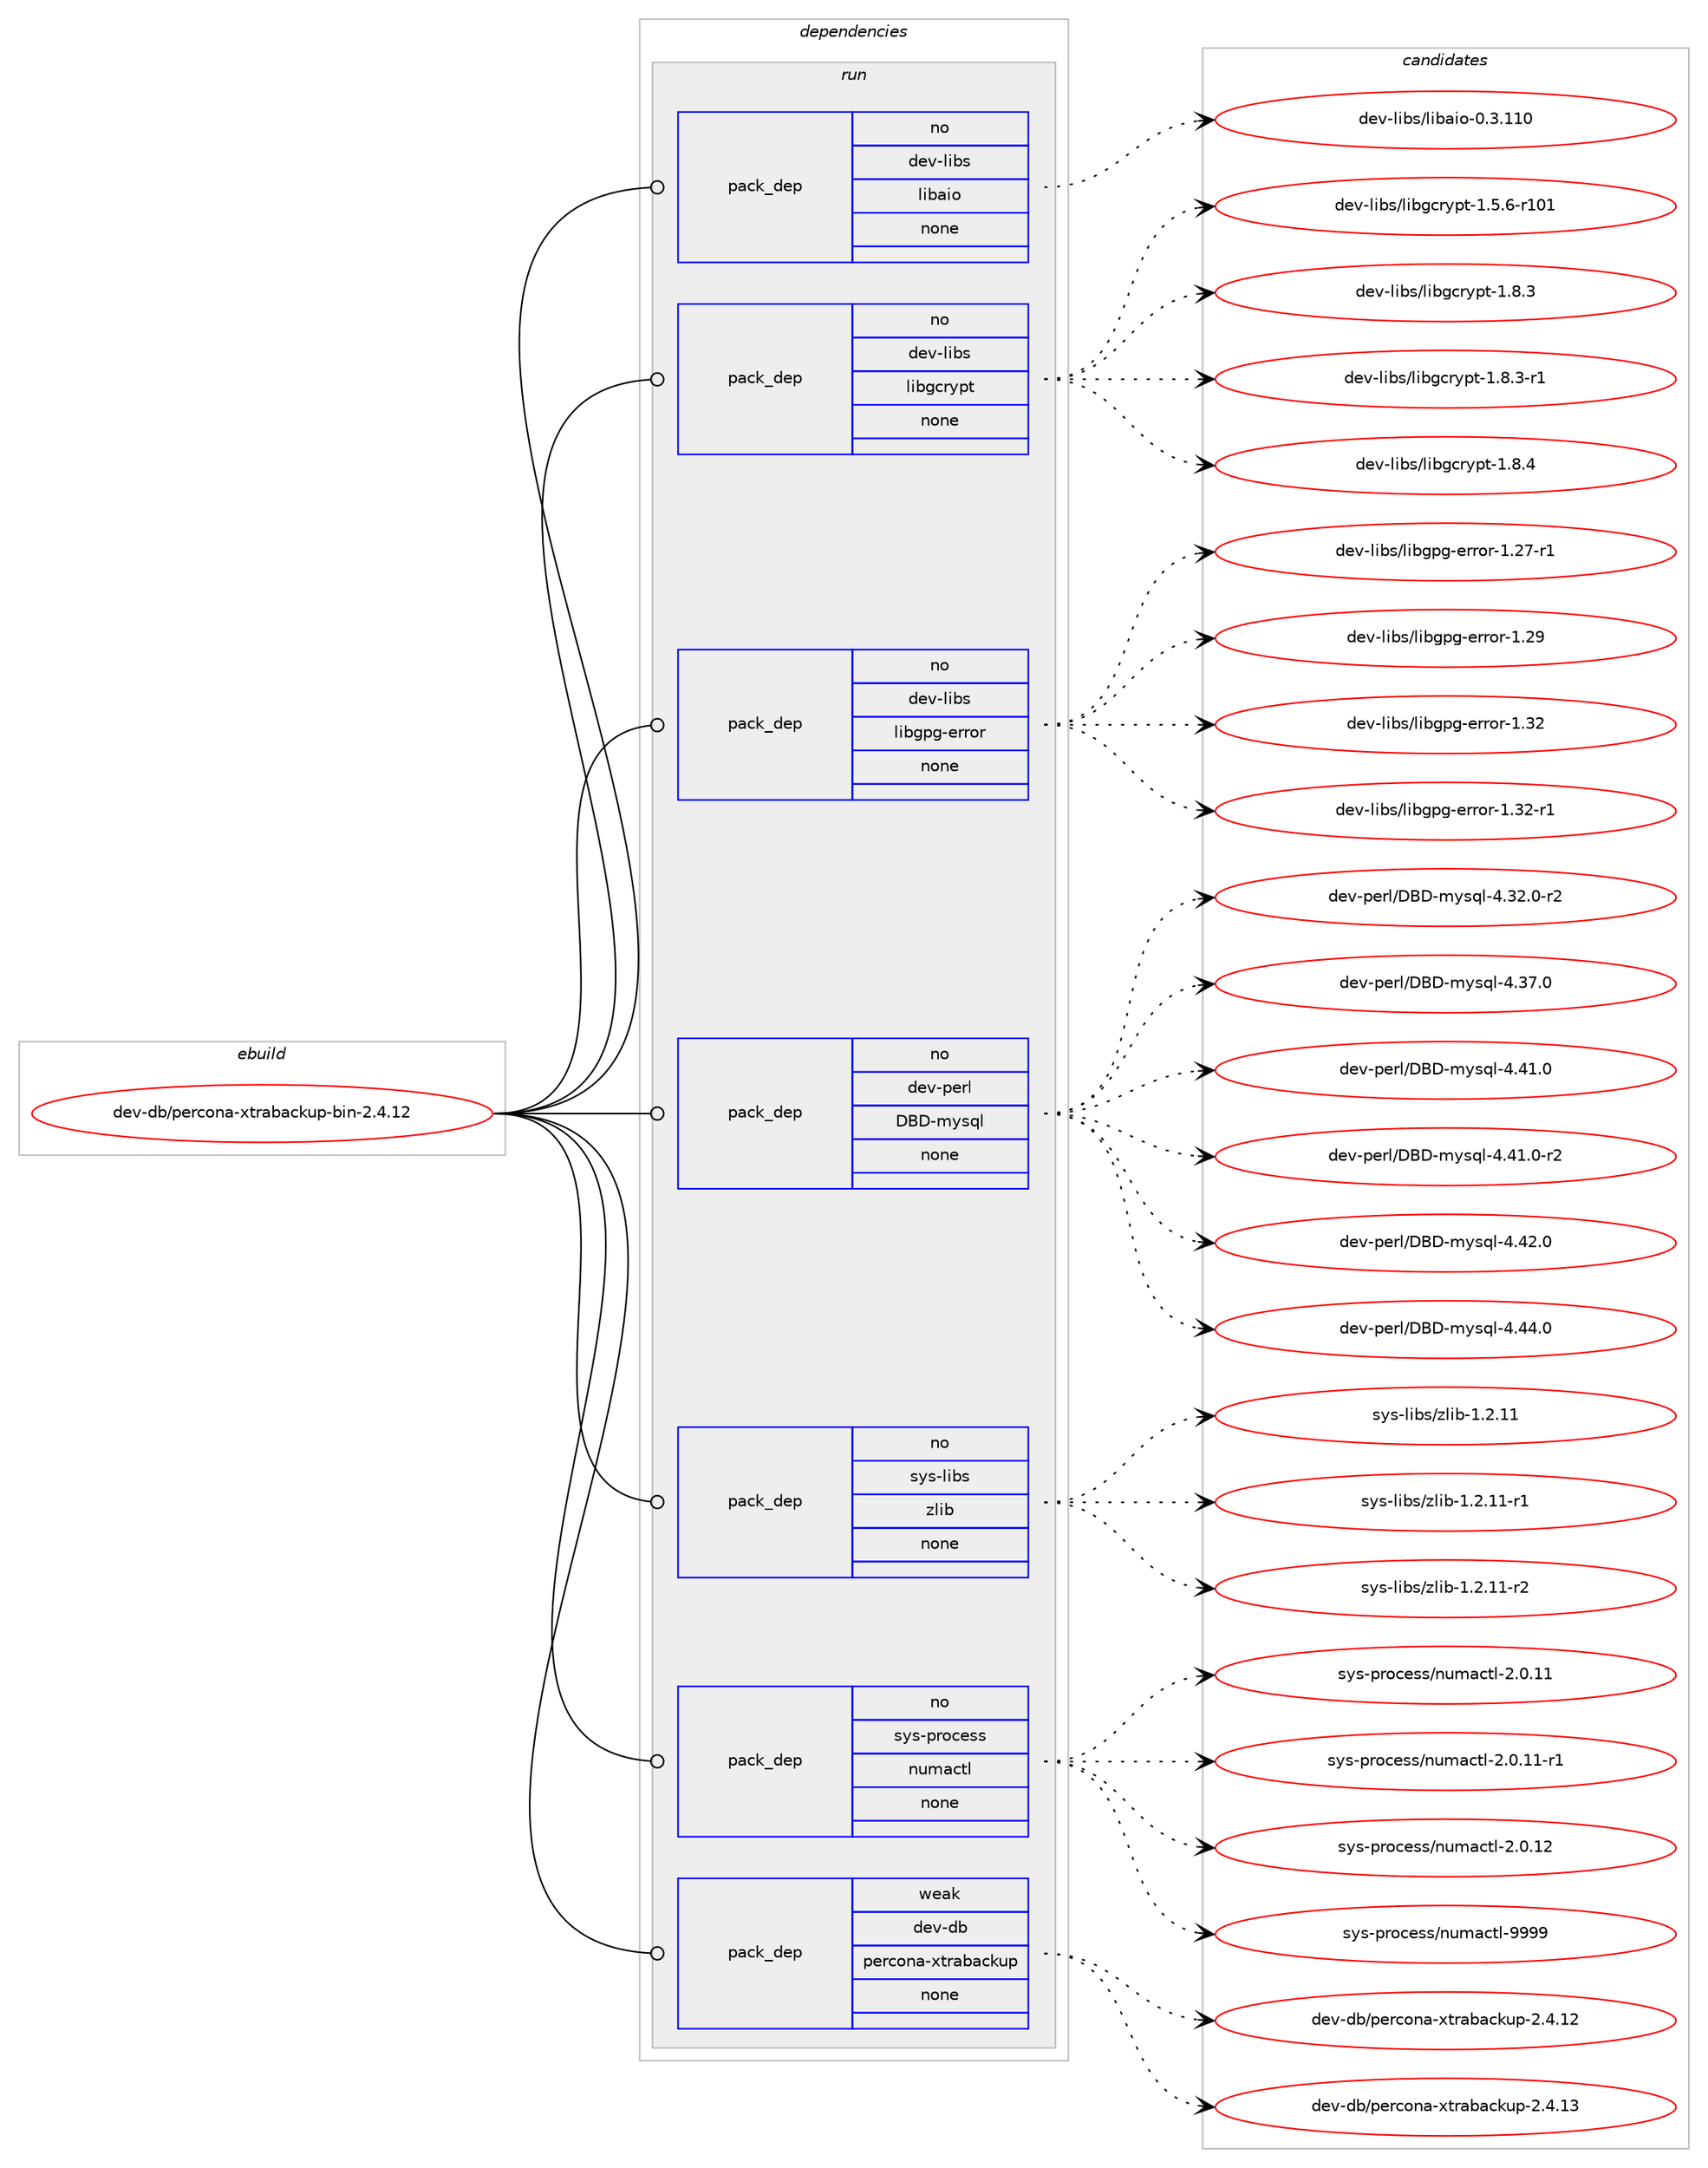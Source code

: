 digraph prolog {

# *************
# Graph options
# *************

newrank=true;
concentrate=true;
compound=true;
graph [rankdir=LR,fontname=Helvetica,fontsize=10,ranksep=1.5];#, ranksep=2.5, nodesep=0.2];
edge  [arrowhead=vee];
node  [fontname=Helvetica,fontsize=10];

# **********
# The ebuild
# **********

subgraph cluster_leftcol {
color=gray;
rank=same;
label=<<i>ebuild</i>>;
id [label="dev-db/percona-xtrabackup-bin-2.4.12", color=red, width=4, href="../dev-db/percona-xtrabackup-bin-2.4.12.svg"];
}

# ****************
# The dependencies
# ****************

subgraph cluster_midcol {
color=gray;
label=<<i>dependencies</i>>;
subgraph cluster_compile {
fillcolor="#eeeeee";
style=filled;
label=<<i>compile</i>>;
}
subgraph cluster_compileandrun {
fillcolor="#eeeeee";
style=filled;
label=<<i>compile and run</i>>;
}
subgraph cluster_run {
fillcolor="#eeeeee";
style=filled;
label=<<i>run</i>>;
subgraph pack942770 {
dependency1321239 [label=<<TABLE BORDER="0" CELLBORDER="1" CELLSPACING="0" CELLPADDING="4" WIDTH="220"><TR><TD ROWSPAN="6" CELLPADDING="30">pack_dep</TD></TR><TR><TD WIDTH="110">no</TD></TR><TR><TD>dev-libs</TD></TR><TR><TD>libaio</TD></TR><TR><TD>none</TD></TR><TR><TD></TD></TR></TABLE>>, shape=none, color=blue];
}
id:e -> dependency1321239:w [weight=20,style="solid",arrowhead="odot"];
subgraph pack942771 {
dependency1321240 [label=<<TABLE BORDER="0" CELLBORDER="1" CELLSPACING="0" CELLPADDING="4" WIDTH="220"><TR><TD ROWSPAN="6" CELLPADDING="30">pack_dep</TD></TR><TR><TD WIDTH="110">no</TD></TR><TR><TD>dev-libs</TD></TR><TR><TD>libgcrypt</TD></TR><TR><TD>none</TD></TR><TR><TD></TD></TR></TABLE>>, shape=none, color=blue];
}
id:e -> dependency1321240:w [weight=20,style="solid",arrowhead="odot"];
subgraph pack942772 {
dependency1321241 [label=<<TABLE BORDER="0" CELLBORDER="1" CELLSPACING="0" CELLPADDING="4" WIDTH="220"><TR><TD ROWSPAN="6" CELLPADDING="30">pack_dep</TD></TR><TR><TD WIDTH="110">no</TD></TR><TR><TD>dev-libs</TD></TR><TR><TD>libgpg-error</TD></TR><TR><TD>none</TD></TR><TR><TD></TD></TR></TABLE>>, shape=none, color=blue];
}
id:e -> dependency1321241:w [weight=20,style="solid",arrowhead="odot"];
subgraph pack942773 {
dependency1321242 [label=<<TABLE BORDER="0" CELLBORDER="1" CELLSPACING="0" CELLPADDING="4" WIDTH="220"><TR><TD ROWSPAN="6" CELLPADDING="30">pack_dep</TD></TR><TR><TD WIDTH="110">no</TD></TR><TR><TD>dev-perl</TD></TR><TR><TD>DBD-mysql</TD></TR><TR><TD>none</TD></TR><TR><TD></TD></TR></TABLE>>, shape=none, color=blue];
}
id:e -> dependency1321242:w [weight=20,style="solid",arrowhead="odot"];
subgraph pack942774 {
dependency1321243 [label=<<TABLE BORDER="0" CELLBORDER="1" CELLSPACING="0" CELLPADDING="4" WIDTH="220"><TR><TD ROWSPAN="6" CELLPADDING="30">pack_dep</TD></TR><TR><TD WIDTH="110">no</TD></TR><TR><TD>sys-libs</TD></TR><TR><TD>zlib</TD></TR><TR><TD>none</TD></TR><TR><TD></TD></TR></TABLE>>, shape=none, color=blue];
}
id:e -> dependency1321243:w [weight=20,style="solid",arrowhead="odot"];
subgraph pack942775 {
dependency1321244 [label=<<TABLE BORDER="0" CELLBORDER="1" CELLSPACING="0" CELLPADDING="4" WIDTH="220"><TR><TD ROWSPAN="6" CELLPADDING="30">pack_dep</TD></TR><TR><TD WIDTH="110">no</TD></TR><TR><TD>sys-process</TD></TR><TR><TD>numactl</TD></TR><TR><TD>none</TD></TR><TR><TD></TD></TR></TABLE>>, shape=none, color=blue];
}
id:e -> dependency1321244:w [weight=20,style="solid",arrowhead="odot"];
subgraph pack942776 {
dependency1321245 [label=<<TABLE BORDER="0" CELLBORDER="1" CELLSPACING="0" CELLPADDING="4" WIDTH="220"><TR><TD ROWSPAN="6" CELLPADDING="30">pack_dep</TD></TR><TR><TD WIDTH="110">weak</TD></TR><TR><TD>dev-db</TD></TR><TR><TD>percona-xtrabackup</TD></TR><TR><TD>none</TD></TR><TR><TD></TD></TR></TABLE>>, shape=none, color=blue];
}
id:e -> dependency1321245:w [weight=20,style="solid",arrowhead="odot"];
}
}

# **************
# The candidates
# **************

subgraph cluster_choices {
rank=same;
color=gray;
label=<<i>candidates</i>>;

subgraph choice942770 {
color=black;
nodesep=1;
choice10010111845108105981154710810598971051114548465146494948 [label="dev-libs/libaio-0.3.110", color=red, width=4,href="../dev-libs/libaio-0.3.110.svg"];
dependency1321239:e -> choice10010111845108105981154710810598971051114548465146494948:w [style=dotted,weight="100"];
}
subgraph choice942771 {
color=black;
nodesep=1;
choice100101118451081059811547108105981039911412111211645494653465445114494849 [label="dev-libs/libgcrypt-1.5.6-r101", color=red, width=4,href="../dev-libs/libgcrypt-1.5.6-r101.svg"];
choice1001011184510810598115471081059810399114121112116454946564651 [label="dev-libs/libgcrypt-1.8.3", color=red, width=4,href="../dev-libs/libgcrypt-1.8.3.svg"];
choice10010111845108105981154710810598103991141211121164549465646514511449 [label="dev-libs/libgcrypt-1.8.3-r1", color=red, width=4,href="../dev-libs/libgcrypt-1.8.3-r1.svg"];
choice1001011184510810598115471081059810399114121112116454946564652 [label="dev-libs/libgcrypt-1.8.4", color=red, width=4,href="../dev-libs/libgcrypt-1.8.4.svg"];
dependency1321240:e -> choice100101118451081059811547108105981039911412111211645494653465445114494849:w [style=dotted,weight="100"];
dependency1321240:e -> choice1001011184510810598115471081059810399114121112116454946564651:w [style=dotted,weight="100"];
dependency1321240:e -> choice10010111845108105981154710810598103991141211121164549465646514511449:w [style=dotted,weight="100"];
dependency1321240:e -> choice1001011184510810598115471081059810399114121112116454946564652:w [style=dotted,weight="100"];
}
subgraph choice942772 {
color=black;
nodesep=1;
choice100101118451081059811547108105981031121034510111411411111445494650554511449 [label="dev-libs/libgpg-error-1.27-r1", color=red, width=4,href="../dev-libs/libgpg-error-1.27-r1.svg"];
choice10010111845108105981154710810598103112103451011141141111144549465057 [label="dev-libs/libgpg-error-1.29", color=red, width=4,href="../dev-libs/libgpg-error-1.29.svg"];
choice10010111845108105981154710810598103112103451011141141111144549465150 [label="dev-libs/libgpg-error-1.32", color=red, width=4,href="../dev-libs/libgpg-error-1.32.svg"];
choice100101118451081059811547108105981031121034510111411411111445494651504511449 [label="dev-libs/libgpg-error-1.32-r1", color=red, width=4,href="../dev-libs/libgpg-error-1.32-r1.svg"];
dependency1321241:e -> choice100101118451081059811547108105981031121034510111411411111445494650554511449:w [style=dotted,weight="100"];
dependency1321241:e -> choice10010111845108105981154710810598103112103451011141141111144549465057:w [style=dotted,weight="100"];
dependency1321241:e -> choice10010111845108105981154710810598103112103451011141141111144549465150:w [style=dotted,weight="100"];
dependency1321241:e -> choice100101118451081059811547108105981031121034510111411411111445494651504511449:w [style=dotted,weight="100"];
}
subgraph choice942773 {
color=black;
nodesep=1;
choice100101118451121011141084768666845109121115113108455246515046484511450 [label="dev-perl/DBD-mysql-4.32.0-r2", color=red, width=4,href="../dev-perl/DBD-mysql-4.32.0-r2.svg"];
choice10010111845112101114108476866684510912111511310845524651554648 [label="dev-perl/DBD-mysql-4.37.0", color=red, width=4,href="../dev-perl/DBD-mysql-4.37.0.svg"];
choice10010111845112101114108476866684510912111511310845524652494648 [label="dev-perl/DBD-mysql-4.41.0", color=red, width=4,href="../dev-perl/DBD-mysql-4.41.0.svg"];
choice100101118451121011141084768666845109121115113108455246524946484511450 [label="dev-perl/DBD-mysql-4.41.0-r2", color=red, width=4,href="../dev-perl/DBD-mysql-4.41.0-r2.svg"];
choice10010111845112101114108476866684510912111511310845524652504648 [label="dev-perl/DBD-mysql-4.42.0", color=red, width=4,href="../dev-perl/DBD-mysql-4.42.0.svg"];
choice10010111845112101114108476866684510912111511310845524652524648 [label="dev-perl/DBD-mysql-4.44.0", color=red, width=4,href="../dev-perl/DBD-mysql-4.44.0.svg"];
dependency1321242:e -> choice100101118451121011141084768666845109121115113108455246515046484511450:w [style=dotted,weight="100"];
dependency1321242:e -> choice10010111845112101114108476866684510912111511310845524651554648:w [style=dotted,weight="100"];
dependency1321242:e -> choice10010111845112101114108476866684510912111511310845524652494648:w [style=dotted,weight="100"];
dependency1321242:e -> choice100101118451121011141084768666845109121115113108455246524946484511450:w [style=dotted,weight="100"];
dependency1321242:e -> choice10010111845112101114108476866684510912111511310845524652504648:w [style=dotted,weight="100"];
dependency1321242:e -> choice10010111845112101114108476866684510912111511310845524652524648:w [style=dotted,weight="100"];
}
subgraph choice942774 {
color=black;
nodesep=1;
choice1151211154510810598115471221081059845494650464949 [label="sys-libs/zlib-1.2.11", color=red, width=4,href="../sys-libs/zlib-1.2.11.svg"];
choice11512111545108105981154712210810598454946504649494511449 [label="sys-libs/zlib-1.2.11-r1", color=red, width=4,href="../sys-libs/zlib-1.2.11-r1.svg"];
choice11512111545108105981154712210810598454946504649494511450 [label="sys-libs/zlib-1.2.11-r2", color=red, width=4,href="../sys-libs/zlib-1.2.11-r2.svg"];
dependency1321243:e -> choice1151211154510810598115471221081059845494650464949:w [style=dotted,weight="100"];
dependency1321243:e -> choice11512111545108105981154712210810598454946504649494511449:w [style=dotted,weight="100"];
dependency1321243:e -> choice11512111545108105981154712210810598454946504649494511450:w [style=dotted,weight="100"];
}
subgraph choice942775 {
color=black;
nodesep=1;
choice115121115451121141119910111511547110117109979911610845504648464949 [label="sys-process/numactl-2.0.11", color=red, width=4,href="../sys-process/numactl-2.0.11.svg"];
choice1151211154511211411199101115115471101171099799116108455046484649494511449 [label="sys-process/numactl-2.0.11-r1", color=red, width=4,href="../sys-process/numactl-2.0.11-r1.svg"];
choice115121115451121141119910111511547110117109979911610845504648464950 [label="sys-process/numactl-2.0.12", color=red, width=4,href="../sys-process/numactl-2.0.12.svg"];
choice11512111545112114111991011151154711011710997991161084557575757 [label="sys-process/numactl-9999", color=red, width=4,href="../sys-process/numactl-9999.svg"];
dependency1321244:e -> choice115121115451121141119910111511547110117109979911610845504648464949:w [style=dotted,weight="100"];
dependency1321244:e -> choice1151211154511211411199101115115471101171099799116108455046484649494511449:w [style=dotted,weight="100"];
dependency1321244:e -> choice115121115451121141119910111511547110117109979911610845504648464950:w [style=dotted,weight="100"];
dependency1321244:e -> choice11512111545112114111991011151154711011710997991161084557575757:w [style=dotted,weight="100"];
}
subgraph choice942776 {
color=black;
nodesep=1;
choice1001011184510098471121011149911111097451201161149798979910711711245504652464950 [label="dev-db/percona-xtrabackup-2.4.12", color=red, width=4,href="../dev-db/percona-xtrabackup-2.4.12.svg"];
choice1001011184510098471121011149911111097451201161149798979910711711245504652464951 [label="dev-db/percona-xtrabackup-2.4.13", color=red, width=4,href="../dev-db/percona-xtrabackup-2.4.13.svg"];
dependency1321245:e -> choice1001011184510098471121011149911111097451201161149798979910711711245504652464950:w [style=dotted,weight="100"];
dependency1321245:e -> choice1001011184510098471121011149911111097451201161149798979910711711245504652464951:w [style=dotted,weight="100"];
}
}

}
